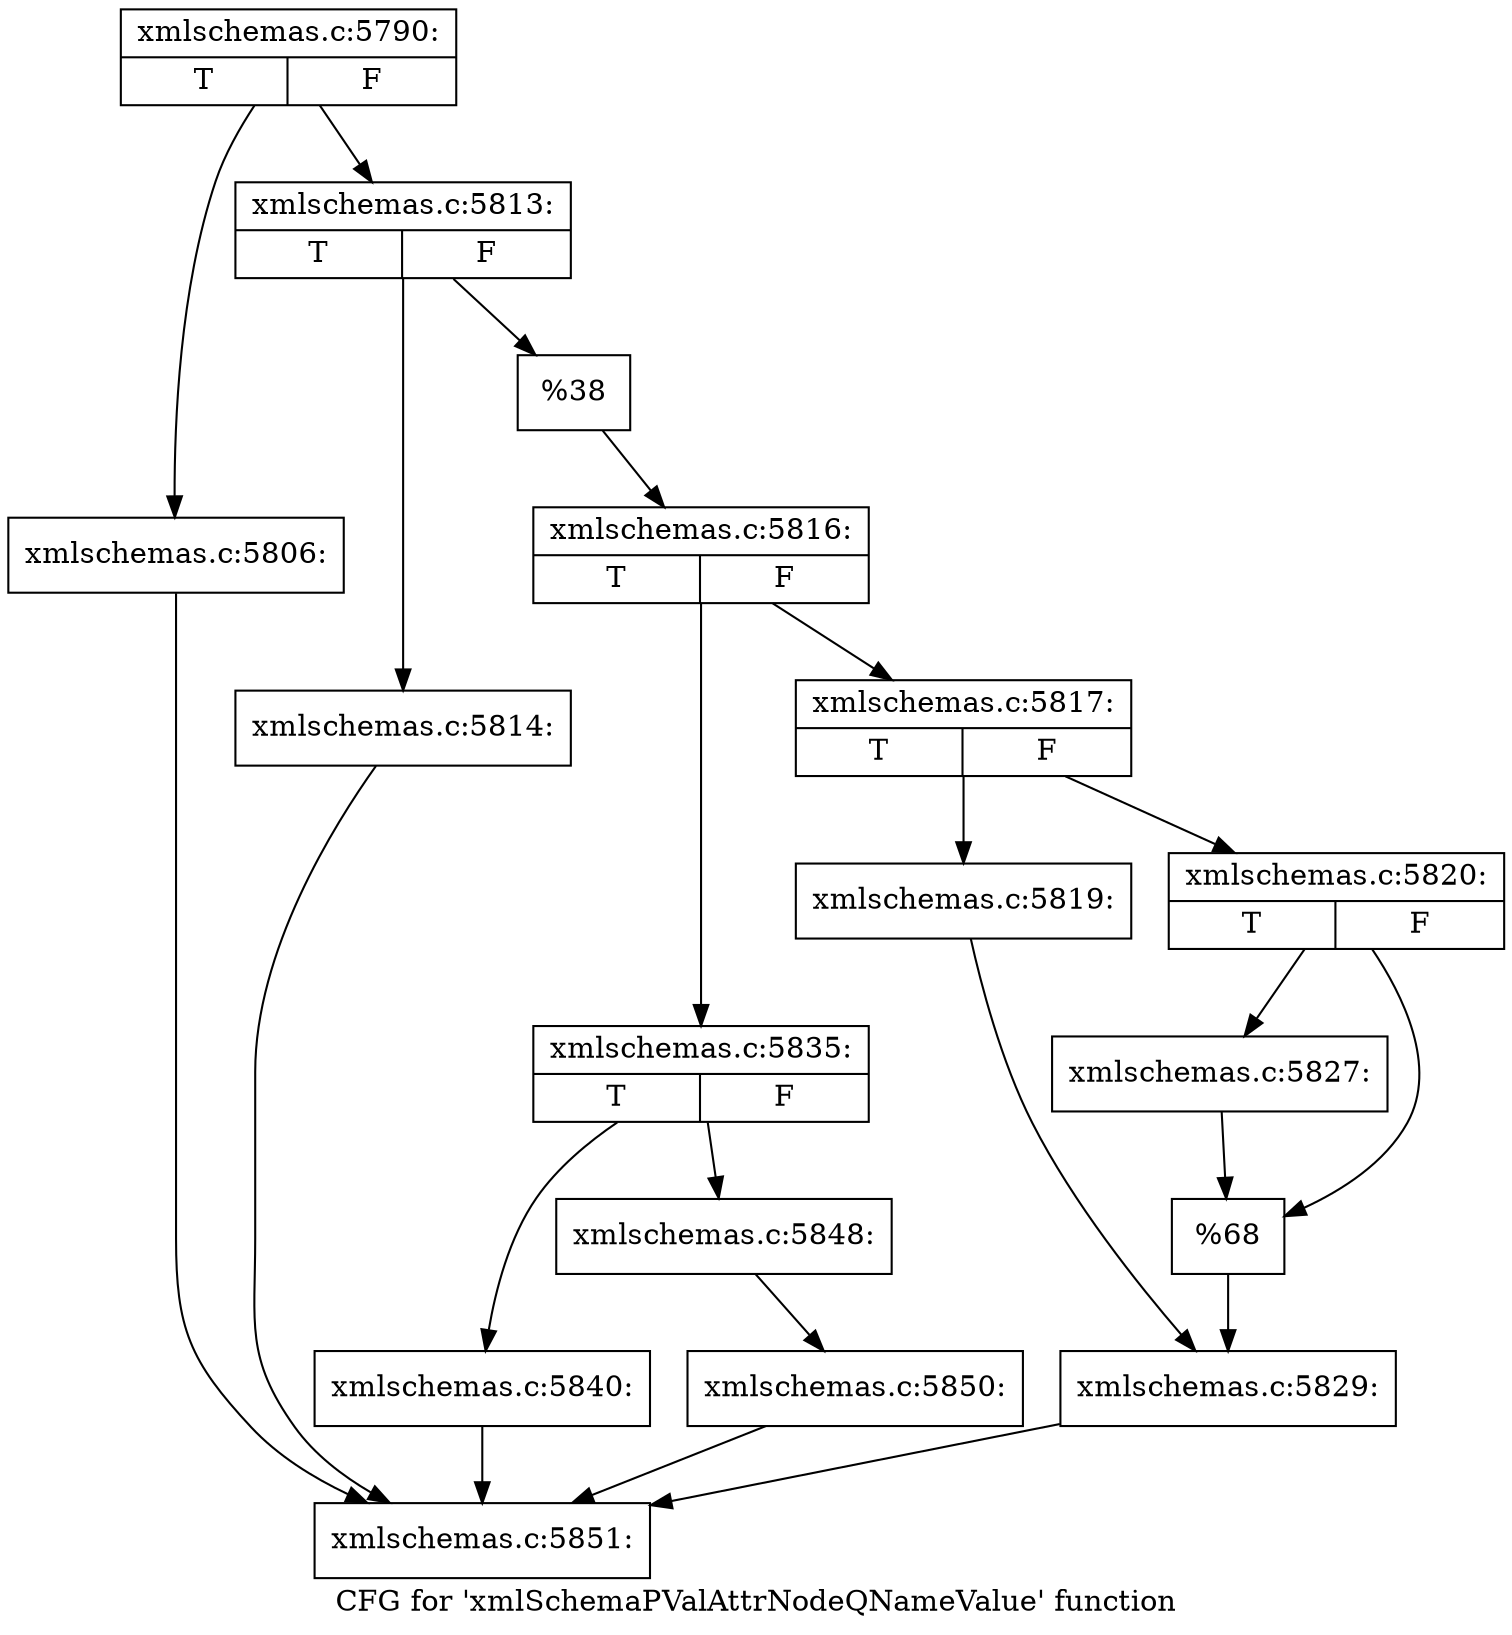 digraph "CFG for 'xmlSchemaPValAttrNodeQNameValue' function" {
	label="CFG for 'xmlSchemaPValAttrNodeQNameValue' function";

	Node0x4e176f0 [shape=record,label="{xmlschemas.c:5790:|{<s0>T|<s1>F}}"];
	Node0x4e176f0 -> Node0x4e1f630;
	Node0x4e176f0 -> Node0x4e1fa20;
	Node0x4e1f630 [shape=record,label="{xmlschemas.c:5806:}"];
	Node0x4e1f630 -> Node0x4e1a9f0;
	Node0x4e1fa20 [shape=record,label="{xmlschemas.c:5813:|{<s0>T|<s1>F}}"];
	Node0x4e1fa20 -> Node0x4e201a0;
	Node0x4e1fa20 -> Node0x4e201f0;
	Node0x4e201a0 [shape=record,label="{xmlschemas.c:5814:}"];
	Node0x4e201a0 -> Node0x4e1a9f0;
	Node0x4e201f0 [shape=record,label="{%38}"];
	Node0x4e201f0 -> Node0x4e1f9d0;
	Node0x4e1f9d0 [shape=record,label="{xmlschemas.c:5816:|{<s0>T|<s1>F}}"];
	Node0x4e1f9d0 -> Node0x4e20790;
	Node0x4e1f9d0 -> Node0x4e20740;
	Node0x4e20740 [shape=record,label="{xmlschemas.c:5817:|{<s0>T|<s1>F}}"];
	Node0x4e20740 -> Node0x4e21080;
	Node0x4e20740 -> Node0x4e21db0;
	Node0x4e21080 [shape=record,label="{xmlschemas.c:5819:}"];
	Node0x4e21080 -> Node0x4e213b0;
	Node0x4e21db0 [shape=record,label="{xmlschemas.c:5820:|{<s0>T|<s1>F}}"];
	Node0x4e21db0 -> Node0x4e22460;
	Node0x4e21db0 -> Node0x4e224b0;
	Node0x4e22460 [shape=record,label="{xmlschemas.c:5827:}"];
	Node0x4e22460 -> Node0x4e224b0;
	Node0x4e224b0 [shape=record,label="{%68}"];
	Node0x4e224b0 -> Node0x4e213b0;
	Node0x4e213b0 [shape=record,label="{xmlschemas.c:5829:}"];
	Node0x4e213b0 -> Node0x4e1a9f0;
	Node0x4e20790 [shape=record,label="{xmlschemas.c:5835:|{<s0>T|<s1>F}}"];
	Node0x4e20790 -> Node0x4e23950;
	Node0x4e20790 -> Node0x4e24b20;
	Node0x4e23950 [shape=record,label="{xmlschemas.c:5840:}"];
	Node0x4e23950 -> Node0x4e1a9f0;
	Node0x4e24b20 [shape=record,label="{xmlschemas.c:5848:}"];
	Node0x4e24b20 -> Node0x4e24ad0;
	Node0x4e24ad0 [shape=record,label="{xmlschemas.c:5850:}"];
	Node0x4e24ad0 -> Node0x4e1a9f0;
	Node0x4e1a9f0 [shape=record,label="{xmlschemas.c:5851:}"];
}
